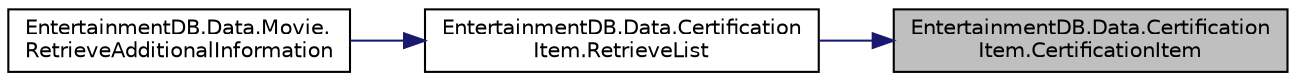 digraph "EntertainmentDB.Data.CertificationItem.CertificationItem"
{
 // LATEX_PDF_SIZE
  edge [fontname="Helvetica",fontsize="10",labelfontname="Helvetica",labelfontsize="10"];
  node [fontname="Helvetica",fontsize="10",shape=record];
  rankdir="RL";
  Node1 [label="EntertainmentDB.Data.Certification\lItem.CertificationItem",height=0.2,width=0.4,color="black", fillcolor="grey75", style="filled", fontcolor="black",tooltip="Initializes a certification item with an empty id string."];
  Node1 -> Node2 [dir="back",color="midnightblue",fontsize="10",style="solid",fontname="Helvetica"];
  Node2 [label="EntertainmentDB.Data.Certification\lItem.RetrieveList",height=0.2,width=0.4,color="black", fillcolor="white", style="filled",URL="$d3/d37/class_entertainment_d_b_1_1_data_1_1_certification_item.html#abed900aca908e90d60e950ade89659fa",tooltip="Retrieves a list of certification items from the database."];
  Node2 -> Node3 [dir="back",color="midnightblue",fontsize="10",style="solid",fontname="Helvetica"];
  Node3 [label="EntertainmentDB.Data.Movie.\lRetrieveAdditionalInformation",height=0.2,width=0.4,color="black", fillcolor="white", style="filled",URL="$dd/d21/class_entertainment_d_b_1_1_data_1_1_movie.html#a99f0e883926dc4bff73274a483db2f31",tooltip="Retrieves the additional information of the movie from the database."];
}
